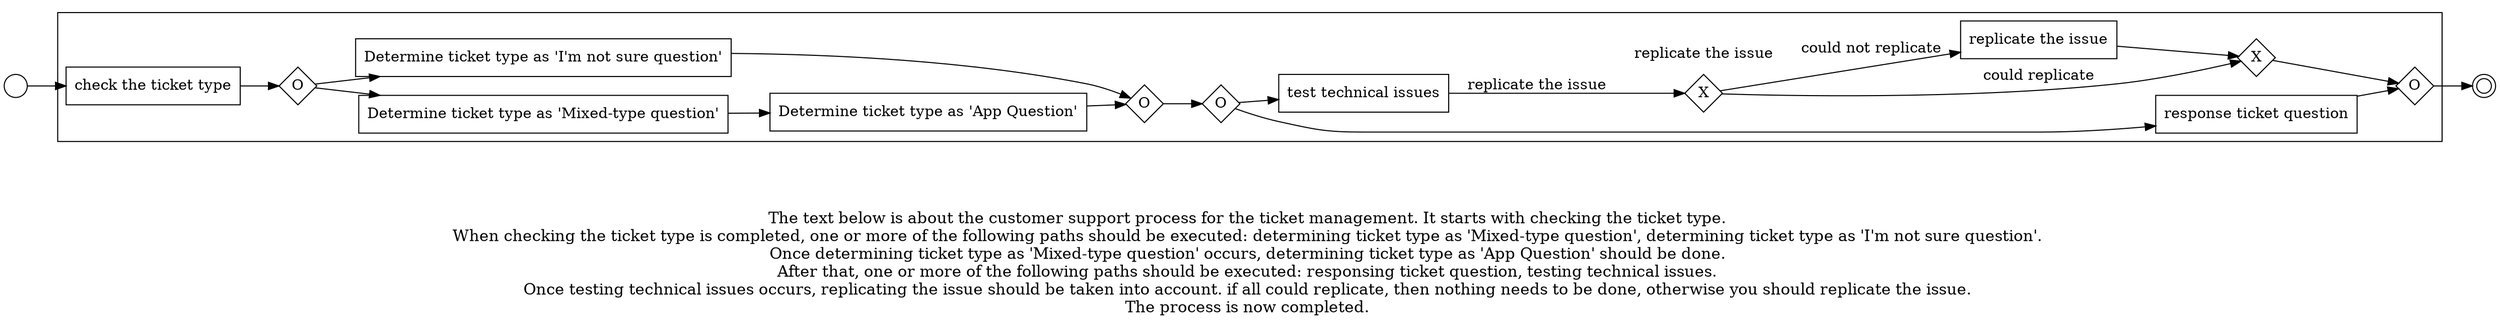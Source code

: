 digraph customer_support_process_for_the_ticket_management_148 {
	graph [rankdir=LR]
	START_NODE [label="" shape=circle width=0.3]
	subgraph CLUSTER_0 {
		"check the ticket type" [shape=box]
		"OR_SPLIT--2. Ticket type_8R7Y" [label=O fixedsize=true shape=diamond width=0.5]
		"check the ticket type" -> "OR_SPLIT--2. Ticket type_8R7Y"
		"Determine ticket type as 'Mixed-type question'" [shape=box]
		"OR_SPLIT--2. Ticket type_8R7Y" -> "Determine ticket type as 'Mixed-type question'"
		"Determine ticket type as 'I'm not sure question'" [shape=box]
		"OR_SPLIT--2. Ticket type_8R7Y" -> "Determine ticket type as 'I'm not sure question'"
		"Determine ticket type as 'App Question'" [shape=box]
		"Determine ticket type as 'Mixed-type question'" -> "Determine ticket type as 'App Question'"
		"OR_JOIN--2. Ticket type_8R7Y" [label=O fixedsize=true shape=diamond width=0.5]
		"Determine ticket type as 'App Question'" -> "OR_JOIN--2. Ticket type_8R7Y"
		"Determine ticket type as 'I'm not sure question'" -> "OR_JOIN--2. Ticket type_8R7Y"
		"OR_SPLIT--3. Ticket Action_N1YY" [label=O fixedsize=true shape=diamond width=0.5]
		"OR_JOIN--2. Ticket type_8R7Y" -> "OR_SPLIT--3. Ticket Action_N1YY"
		"response ticket question" [shape=box]
		"OR_SPLIT--3. Ticket Action_N1YY" -> "response ticket question"
		"test technical issues" [shape=box]
		"OR_SPLIT--3. Ticket Action_N1YY" -> "test technical issues"
		subgraph "CLUSTER_XOR_3. Ticket Action_YCJ4" {
			color=white label="replicate the issue"
			"XOR_SPLIT--replicate the issue_5UMK" [label=X fixedsize=true shape=diamond width=0.5]
		}
		"test technical issues" -> "XOR_SPLIT--replicate the issue_5UMK" [label="replicate the issue"]
		"XOR_SPLIT--replicate the issue_5UMK" -> "XOR_JOIN--replicate the issue_5UMK" [label="could replicate"]
		"replicate the issue" [shape=box]
		"XOR_SPLIT--replicate the issue_5UMK" -> "replicate the issue" [label="could not replicate"]
		"XOR_JOIN--replicate the issue_5UMK" [label=X fixedsize=true shape=diamond width=0.5]
		"replicate the issue" -> "XOR_JOIN--replicate the issue_5UMK"
		"OR_JOIN--3. Ticket Action_N1YY" [label=O fixedsize=true shape=diamond width=0.5]
		"response ticket question" -> "OR_JOIN--3. Ticket Action_N1YY"
		"XOR_JOIN--replicate the issue_5UMK" -> "OR_JOIN--3. Ticket Action_N1YY"
	}
	START_NODE -> "check the ticket type"
	END_NODE [label="" shape=doublecircle width=0.2]
	"OR_JOIN--3. Ticket Action_N1YY" -> END_NODE
	fontsize=15 label="\n\n
The text below is about the customer support process for the ticket management. It starts with checking the ticket type. 
When checking the ticket type is completed, one or more of the following paths should be executed: determining ticket type as 'Mixed-type question', determining ticket type as 'I'm not sure question'. 
Once determining ticket type as 'Mixed-type question' occurs, determining ticket type as 'App Question' should be done. 
After that, one or more of the following paths should be executed: responsing ticket question, testing technical issues. 
Once testing technical issues occurs, replicating the issue should be taken into account. if all could replicate, then nothing needs to be done, otherwise you should replicate the issue. 
The process is now completed. 
"
}
